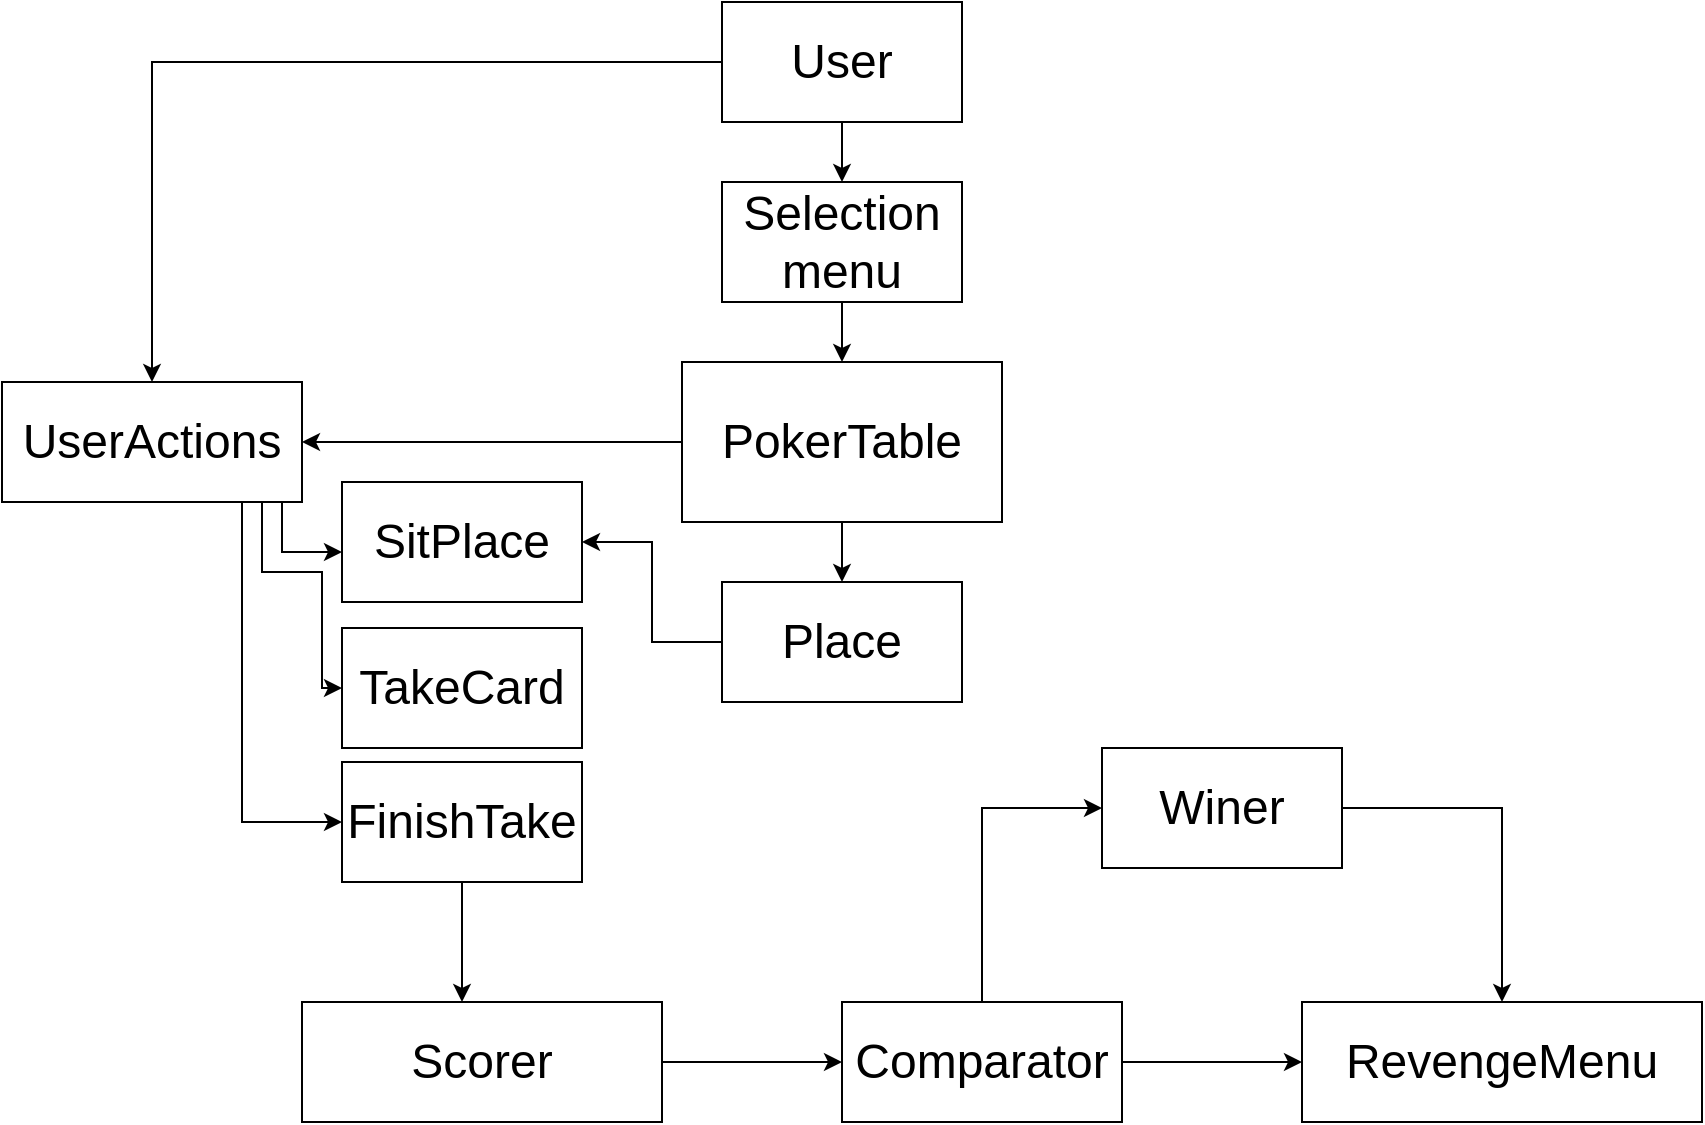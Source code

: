 <mxfile version="14.5.3" type="github">
  <diagram name="Page-1" id="e7e014a7-5840-1c2e-5031-d8a46d1fe8dd">
    <mxGraphModel dx="1240" dy="679" grid="1" gridSize="10" guides="1" tooltips="1" connect="1" arrows="1" fold="1" page="1" pageScale="1" pageWidth="1169" pageHeight="826" background="#ffffff" math="0" shadow="0">
      <root>
        <mxCell id="0" />
        <mxCell id="1" parent="0" />
        <mxCell id="Q4-nXhtBB_RPtPYhB7_e-42" style="edgeStyle=orthogonalEdgeStyle;rounded=0;orthogonalLoop=1;jettySize=auto;html=1;entryX=0.5;entryY=0;entryDx=0;entryDy=0;" parent="1" source="Q4-nXhtBB_RPtPYhB7_e-41" edge="1" target="Q4-nXhtBB_RPtPYhB7_e-43">
          <mxGeometry relative="1" as="geometry">
            <mxPoint x="440" y="210" as="targetPoint" />
          </mxGeometry>
        </mxCell>
        <mxCell id="Q4-nXhtBB_RPtPYhB7_e-60" style="edgeStyle=orthogonalEdgeStyle;rounded=0;orthogonalLoop=1;jettySize=auto;html=1;entryX=0.5;entryY=0;entryDx=0;entryDy=0;" parent="1" source="Q4-nXhtBB_RPtPYhB7_e-41" target="Q4-nXhtBB_RPtPYhB7_e-59" edge="1">
          <mxGeometry relative="1" as="geometry" />
        </mxCell>
        <mxCell id="Q4-nXhtBB_RPtPYhB7_e-41" value="&lt;font style=&quot;font-size: 24px&quot;&gt;User&lt;/font&gt;" style="rounded=0;whiteSpace=wrap;html=1;" parent="1" vertex="1">
          <mxGeometry x="380" y="70" width="120" height="60" as="geometry" />
        </mxCell>
        <mxCell id="Q4-nXhtBB_RPtPYhB7_e-44" style="edgeStyle=orthogonalEdgeStyle;rounded=0;orthogonalLoop=1;jettySize=auto;html=1;exitX=0.5;exitY=1;exitDx=0;exitDy=0;" parent="1" source="Q4-nXhtBB_RPtPYhB7_e-43" target="Q4-nXhtBB_RPtPYhB7_e-45" edge="1">
          <mxGeometry relative="1" as="geometry">
            <mxPoint x="420" y="410" as="targetPoint" />
          </mxGeometry>
        </mxCell>
        <mxCell id="Q4-nXhtBB_RPtPYhB7_e-43" value="&lt;span style=&quot;font-size: 24px&quot;&gt;Selection menu&lt;/span&gt;" style="rounded=0;whiteSpace=wrap;html=1;" parent="1" vertex="1">
          <mxGeometry x="380" y="160" width="120" height="60" as="geometry" />
        </mxCell>
        <mxCell id="Q4-nXhtBB_RPtPYhB7_e-61" style="edgeStyle=orthogonalEdgeStyle;rounded=0;orthogonalLoop=1;jettySize=auto;html=1;entryX=1;entryY=0.5;entryDx=0;entryDy=0;" parent="1" source="Q4-nXhtBB_RPtPYhB7_e-45" target="Q4-nXhtBB_RPtPYhB7_e-59" edge="1">
          <mxGeometry relative="1" as="geometry" />
        </mxCell>
        <mxCell id="SrqXO9nkxgBF6gVPvsZE-2" value="" style="edgeStyle=orthogonalEdgeStyle;rounded=0;orthogonalLoop=1;jettySize=auto;html=1;" edge="1" parent="1" source="Q4-nXhtBB_RPtPYhB7_e-45" target="SrqXO9nkxgBF6gVPvsZE-1">
          <mxGeometry relative="1" as="geometry" />
        </mxCell>
        <mxCell id="Q4-nXhtBB_RPtPYhB7_e-45" value="&lt;span style=&quot;font-size: 24px&quot;&gt;PokerTable&lt;/span&gt;" style="rounded=0;whiteSpace=wrap;html=1;" parent="1" vertex="1">
          <mxGeometry x="360" y="250" width="160" height="80" as="geometry" />
        </mxCell>
        <mxCell id="SrqXO9nkxgBF6gVPvsZE-4" value="" style="edgeStyle=orthogonalEdgeStyle;rounded=0;orthogonalLoop=1;jettySize=auto;html=1;" edge="1" parent="1" source="Q4-nXhtBB_RPtPYhB7_e-59" target="SrqXO9nkxgBF6gVPvsZE-3">
          <mxGeometry relative="1" as="geometry">
            <Array as="points">
              <mxPoint x="160" y="345" />
              <mxPoint x="250" y="345" />
            </Array>
          </mxGeometry>
        </mxCell>
        <mxCell id="SrqXO9nkxgBF6gVPvsZE-7" value="" style="edgeStyle=orthogonalEdgeStyle;rounded=0;orthogonalLoop=1;jettySize=auto;html=1;" edge="1" parent="1" source="Q4-nXhtBB_RPtPYhB7_e-59" target="SrqXO9nkxgBF6gVPvsZE-6">
          <mxGeometry relative="1" as="geometry">
            <Array as="points">
              <mxPoint x="150" y="355" />
              <mxPoint x="180" y="355" />
            </Array>
          </mxGeometry>
        </mxCell>
        <mxCell id="Q4-nXhtBB_RPtPYhB7_e-59" value="&lt;font style=&quot;font-size: 24px&quot;&gt;UserActions&lt;/font&gt;" style="rounded=0;whiteSpace=wrap;html=1;" parent="1" vertex="1">
          <mxGeometry x="20" y="260" width="150" height="60" as="geometry" />
        </mxCell>
        <mxCell id="SrqXO9nkxgBF6gVPvsZE-5" style="edgeStyle=orthogonalEdgeStyle;rounded=0;orthogonalLoop=1;jettySize=auto;html=1;entryX=1;entryY=0.5;entryDx=0;entryDy=0;" edge="1" parent="1" source="SrqXO9nkxgBF6gVPvsZE-1" target="SrqXO9nkxgBF6gVPvsZE-3">
          <mxGeometry relative="1" as="geometry" />
        </mxCell>
        <mxCell id="SrqXO9nkxgBF6gVPvsZE-1" value="&lt;span style=&quot;font-size: 24px&quot;&gt;Place&lt;/span&gt;" style="whiteSpace=wrap;html=1;rounded=0;" vertex="1" parent="1">
          <mxGeometry x="380" y="360" width="120" height="60" as="geometry" />
        </mxCell>
        <mxCell id="SrqXO9nkxgBF6gVPvsZE-3" value="&lt;span style=&quot;font-size: 24px&quot;&gt;SitPlace&lt;/span&gt;" style="whiteSpace=wrap;html=1;rounded=0;" vertex="1" parent="1">
          <mxGeometry x="190" y="310" width="120" height="60" as="geometry" />
        </mxCell>
        <mxCell id="SrqXO9nkxgBF6gVPvsZE-6" value="&lt;span style=&quot;font-size: 24px&quot;&gt;TakeCard&lt;/span&gt;" style="whiteSpace=wrap;html=1;rounded=0;" vertex="1" parent="1">
          <mxGeometry x="190" y="383" width="120" height="60" as="geometry" />
        </mxCell>
        <mxCell id="SrqXO9nkxgBF6gVPvsZE-15" value="" style="edgeStyle=orthogonalEdgeStyle;rounded=0;orthogonalLoop=1;jettySize=auto;html=1;" edge="1" parent="1" source="SrqXO9nkxgBF6gVPvsZE-9" target="SrqXO9nkxgBF6gVPvsZE-12">
          <mxGeometry relative="1" as="geometry">
            <Array as="points">
              <mxPoint x="250" y="570" />
              <mxPoint x="250" y="570" />
            </Array>
          </mxGeometry>
        </mxCell>
        <mxCell id="SrqXO9nkxgBF6gVPvsZE-9" value="&lt;span style=&quot;font-size: 24px&quot;&gt;FinishTake&lt;/span&gt;" style="rounded=0;whiteSpace=wrap;html=1;" vertex="1" parent="1">
          <mxGeometry x="190" y="450" width="120" height="60" as="geometry" />
        </mxCell>
        <mxCell id="SrqXO9nkxgBF6gVPvsZE-10" style="edgeStyle=orthogonalEdgeStyle;rounded=0;orthogonalLoop=1;jettySize=auto;html=1;" edge="1" parent="1" source="Q4-nXhtBB_RPtPYhB7_e-59" target="SrqXO9nkxgBF6gVPvsZE-9">
          <mxGeometry relative="1" as="geometry">
            <mxPoint x="95" y="470" as="targetPoint" />
            <mxPoint x="95" y="320" as="sourcePoint" />
            <Array as="points">
              <mxPoint x="140" y="480" />
            </Array>
          </mxGeometry>
        </mxCell>
        <mxCell id="SrqXO9nkxgBF6gVPvsZE-19" style="edgeStyle=orthogonalEdgeStyle;rounded=0;orthogonalLoop=1;jettySize=auto;html=1;entryX=0;entryY=0.5;entryDx=0;entryDy=0;" edge="1" parent="1" source="SrqXO9nkxgBF6gVPvsZE-12" target="SrqXO9nkxgBF6gVPvsZE-18">
          <mxGeometry relative="1" as="geometry" />
        </mxCell>
        <mxCell id="SrqXO9nkxgBF6gVPvsZE-12" value="&lt;span style=&quot;font-size: 24px&quot;&gt;Scorer&lt;/span&gt;" style="whiteSpace=wrap;html=1;rounded=0;" vertex="1" parent="1">
          <mxGeometry x="170" y="570" width="180" height="60" as="geometry" />
        </mxCell>
        <mxCell id="SrqXO9nkxgBF6gVPvsZE-16" value="&lt;span style=&quot;font-size: 24px&quot;&gt;RevengeMenu&lt;/span&gt;" style="rounded=0;whiteSpace=wrap;html=1;" vertex="1" parent="1">
          <mxGeometry x="670" y="570" width="200" height="60" as="geometry" />
        </mxCell>
        <mxCell id="SrqXO9nkxgBF6gVPvsZE-20" style="edgeStyle=orthogonalEdgeStyle;rounded=0;orthogonalLoop=1;jettySize=auto;html=1;entryX=0;entryY=0.5;entryDx=0;entryDy=0;" edge="1" parent="1" source="SrqXO9nkxgBF6gVPvsZE-18" target="SrqXO9nkxgBF6gVPvsZE-16">
          <mxGeometry relative="1" as="geometry" />
        </mxCell>
        <mxCell id="SrqXO9nkxgBF6gVPvsZE-22" style="edgeStyle=orthogonalEdgeStyle;rounded=0;orthogonalLoop=1;jettySize=auto;html=1;entryX=0;entryY=0.5;entryDx=0;entryDy=0;" edge="1" parent="1" source="SrqXO9nkxgBF6gVPvsZE-18" target="SrqXO9nkxgBF6gVPvsZE-21">
          <mxGeometry relative="1" as="geometry" />
        </mxCell>
        <mxCell id="SrqXO9nkxgBF6gVPvsZE-18" value="&lt;span style=&quot;font-size: 24px&quot;&gt;Comparator&lt;/span&gt;" style="rounded=0;whiteSpace=wrap;html=1;" vertex="1" parent="1">
          <mxGeometry x="440" y="570" width="140" height="60" as="geometry" />
        </mxCell>
        <mxCell id="SrqXO9nkxgBF6gVPvsZE-23" style="edgeStyle=orthogonalEdgeStyle;rounded=0;orthogonalLoop=1;jettySize=auto;html=1;exitX=1;exitY=0.5;exitDx=0;exitDy=0;entryX=0.5;entryY=0;entryDx=0;entryDy=0;" edge="1" parent="1" source="SrqXO9nkxgBF6gVPvsZE-21" target="SrqXO9nkxgBF6gVPvsZE-16">
          <mxGeometry relative="1" as="geometry" />
        </mxCell>
        <mxCell id="SrqXO9nkxgBF6gVPvsZE-21" value="&lt;span style=&quot;font-size: 24px&quot;&gt;Winer&lt;/span&gt;" style="rounded=0;whiteSpace=wrap;html=1;" vertex="1" parent="1">
          <mxGeometry x="570" y="443" width="120" height="60" as="geometry" />
        </mxCell>
      </root>
    </mxGraphModel>
  </diagram>
</mxfile>
